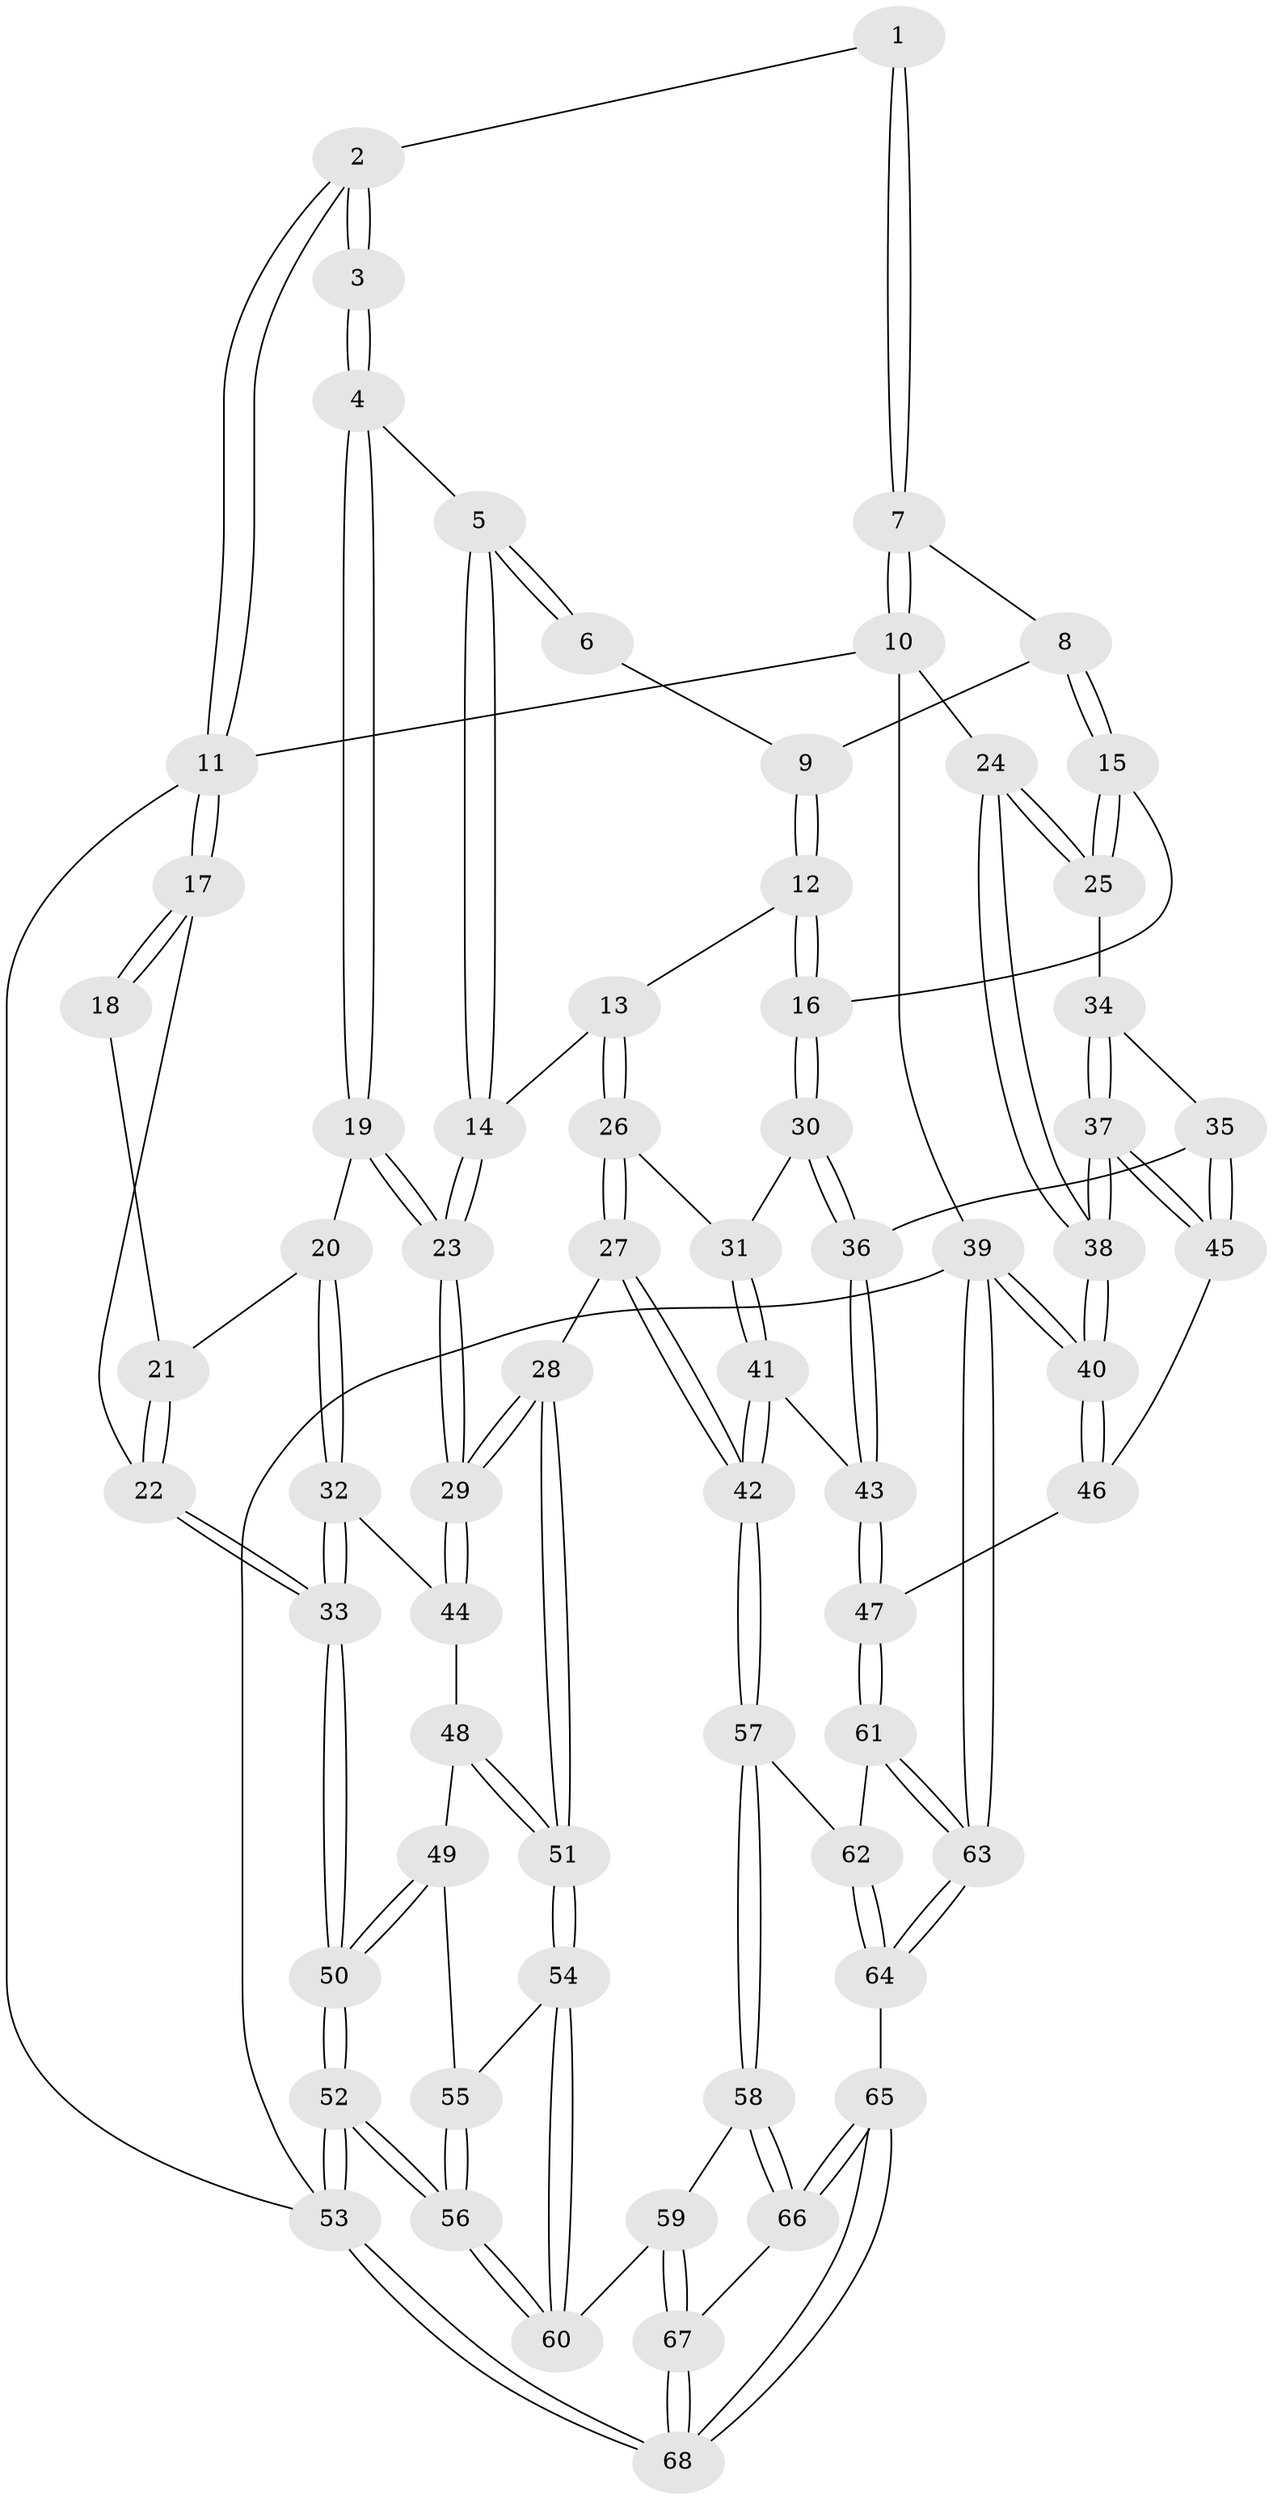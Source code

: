 // coarse degree distribution, {3: 0.10638297872340426, 5: 0.44680851063829785, 4: 0.3617021276595745, 6: 0.0851063829787234}
// Generated by graph-tools (version 1.1) at 2025/24/03/03/25 07:24:35]
// undirected, 68 vertices, 167 edges
graph export_dot {
graph [start="1"]
  node [color=gray90,style=filled];
  1 [pos="+0.6968485847388682+0"];
  2 [pos="+0.30735424056445165+0"];
  3 [pos="+0.3010879838509879+0"];
  4 [pos="+0.3327526375196442+0.04226029634512334"];
  5 [pos="+0.5301006239509433+0.23243042677917977"];
  6 [pos="+0.6513084725041454+0.12240565146376768"];
  7 [pos="+1+0"];
  8 [pos="+0.8195896879095054+0.15489721592546676"];
  9 [pos="+0.7192157173474807+0.17237591642048244"];
  10 [pos="+1+0"];
  11 [pos="+0+0"];
  12 [pos="+0.6891791048915835+0.29923231749915324"];
  13 [pos="+0.5611943989158615+0.28839613638192324"];
  14 [pos="+0.5391850112072584+0.26315358213807694"];
  15 [pos="+0.7961427863416373+0.3484493067159447"];
  16 [pos="+0.7832561182589511+0.3509367312509255"];
  17 [pos="+0+0.1142929170055493"];
  18 [pos="+0.15738579596312707+0.110995662489085"];
  19 [pos="+0.28508137539533424+0.40592415522800057"];
  20 [pos="+0.16748091089098202+0.3619863626195175"];
  21 [pos="+0.09971130142238303+0.2410606666147307"];
  22 [pos="+0+0.3311384222742969"];
  23 [pos="+0.29360979563295936+0.4179584742779445"];
  24 [pos="+1+0.16515856455136743"];
  25 [pos="+0.866510234645581+0.3683265632763307"];
  26 [pos="+0.5552497713067158+0.43155206133885016"];
  27 [pos="+0.4055499306592599+0.5451568372696177"];
  28 [pos="+0.3530409243883049+0.5233377067727778"];
  29 [pos="+0.3042109467038273+0.4594388844547223"];
  30 [pos="+0.7163996990476048+0.4572303060739583"];
  31 [pos="+0.6380243946943936+0.47786034921201037"];
  32 [pos="+0.006507548819349821+0.46037843496079656"];
  33 [pos="+0+0.45543711903559564"];
  34 [pos="+0.8795251468443556+0.42032859033456405"];
  35 [pos="+0.8205283965972228+0.5539563719939588"];
  36 [pos="+0.7459600496534576+0.5114930788972626"];
  37 [pos="+1+0.676076938361937"];
  38 [pos="+1+0.7004846639821033"];
  39 [pos="+1+1"];
  40 [pos="+1+1"];
  41 [pos="+0.6314974636386028+0.584053900840353"];
  42 [pos="+0.440379551802544+0.5982370781578507"];
  43 [pos="+0.6810060890514137+0.6416895579084446"];
  44 [pos="+0.12448885464129131+0.5475514485410387"];
  45 [pos="+0.8559227578545477+0.6476701500303499"];
  46 [pos="+0.730491975351264+0.7110013466184452"];
  47 [pos="+0.709811870551951+0.7139719601737473"];
  48 [pos="+0.12438775236626064+0.5487587923262401"];
  49 [pos="+0.06066594750834805+0.6305630866737663"];
  50 [pos="+0+0.4966933430911945"];
  51 [pos="+0.2042689612889748+0.716663833469591"];
  52 [pos="+0+1"];
  53 [pos="+0+1"];
  54 [pos="+0.2036581649386947+0.7185594642843681"];
  55 [pos="+0.060833822009093375+0.6311199744697946"];
  56 [pos="+0+0.9026132575633955"];
  57 [pos="+0.4781375992296014+0.7660900850465812"];
  58 [pos="+0.3688237572057706+0.8407647819171817"];
  59 [pos="+0.29637110345139556+0.8253543611894959"];
  60 [pos="+0.19983577916162376+0.7775676163835081"];
  61 [pos="+0.6910254610944238+0.7336368380813952"];
  62 [pos="+0.5180414316041776+0.7788911546256232"];
  63 [pos="+0.7953292677345338+1"];
  64 [pos="+0.6857025722752955+1"];
  65 [pos="+0.4457618634443264+1"];
  66 [pos="+0.38455767296212834+0.9630856644786131"];
  67 [pos="+0.23060075734906862+0.9754933497617733"];
  68 [pos="+0+1"];
  1 -- 2;
  1 -- 7;
  1 -- 7;
  2 -- 3;
  2 -- 3;
  2 -- 11;
  2 -- 11;
  3 -- 4;
  3 -- 4;
  4 -- 5;
  4 -- 19;
  4 -- 19;
  5 -- 6;
  5 -- 6;
  5 -- 14;
  5 -- 14;
  6 -- 9;
  7 -- 8;
  7 -- 10;
  7 -- 10;
  8 -- 9;
  8 -- 15;
  8 -- 15;
  9 -- 12;
  9 -- 12;
  10 -- 11;
  10 -- 24;
  10 -- 39;
  11 -- 17;
  11 -- 17;
  11 -- 53;
  12 -- 13;
  12 -- 16;
  12 -- 16;
  13 -- 14;
  13 -- 26;
  13 -- 26;
  14 -- 23;
  14 -- 23;
  15 -- 16;
  15 -- 25;
  15 -- 25;
  16 -- 30;
  16 -- 30;
  17 -- 18;
  17 -- 18;
  17 -- 22;
  18 -- 21;
  19 -- 20;
  19 -- 23;
  19 -- 23;
  20 -- 21;
  20 -- 32;
  20 -- 32;
  21 -- 22;
  21 -- 22;
  22 -- 33;
  22 -- 33;
  23 -- 29;
  23 -- 29;
  24 -- 25;
  24 -- 25;
  24 -- 38;
  24 -- 38;
  25 -- 34;
  26 -- 27;
  26 -- 27;
  26 -- 31;
  27 -- 28;
  27 -- 42;
  27 -- 42;
  28 -- 29;
  28 -- 29;
  28 -- 51;
  28 -- 51;
  29 -- 44;
  29 -- 44;
  30 -- 31;
  30 -- 36;
  30 -- 36;
  31 -- 41;
  31 -- 41;
  32 -- 33;
  32 -- 33;
  32 -- 44;
  33 -- 50;
  33 -- 50;
  34 -- 35;
  34 -- 37;
  34 -- 37;
  35 -- 36;
  35 -- 45;
  35 -- 45;
  36 -- 43;
  36 -- 43;
  37 -- 38;
  37 -- 38;
  37 -- 45;
  37 -- 45;
  38 -- 40;
  38 -- 40;
  39 -- 40;
  39 -- 40;
  39 -- 63;
  39 -- 63;
  39 -- 53;
  40 -- 46;
  40 -- 46;
  41 -- 42;
  41 -- 42;
  41 -- 43;
  42 -- 57;
  42 -- 57;
  43 -- 47;
  43 -- 47;
  44 -- 48;
  45 -- 46;
  46 -- 47;
  47 -- 61;
  47 -- 61;
  48 -- 49;
  48 -- 51;
  48 -- 51;
  49 -- 50;
  49 -- 50;
  49 -- 55;
  50 -- 52;
  50 -- 52;
  51 -- 54;
  51 -- 54;
  52 -- 53;
  52 -- 53;
  52 -- 56;
  52 -- 56;
  53 -- 68;
  53 -- 68;
  54 -- 55;
  54 -- 60;
  54 -- 60;
  55 -- 56;
  55 -- 56;
  56 -- 60;
  56 -- 60;
  57 -- 58;
  57 -- 58;
  57 -- 62;
  58 -- 59;
  58 -- 66;
  58 -- 66;
  59 -- 60;
  59 -- 67;
  59 -- 67;
  61 -- 62;
  61 -- 63;
  61 -- 63;
  62 -- 64;
  62 -- 64;
  63 -- 64;
  63 -- 64;
  64 -- 65;
  65 -- 66;
  65 -- 66;
  65 -- 68;
  65 -- 68;
  66 -- 67;
  67 -- 68;
  67 -- 68;
}
